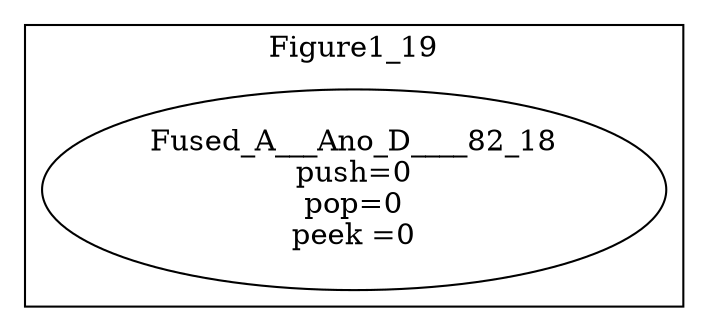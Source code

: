 digraph streamit {
subgraph cluster_node1 {
 label="Figure1_19";
node2 [ label="Fused_A___Ano_D____82_18\npush=0\npop=0\npeek =0" ]
}
}
